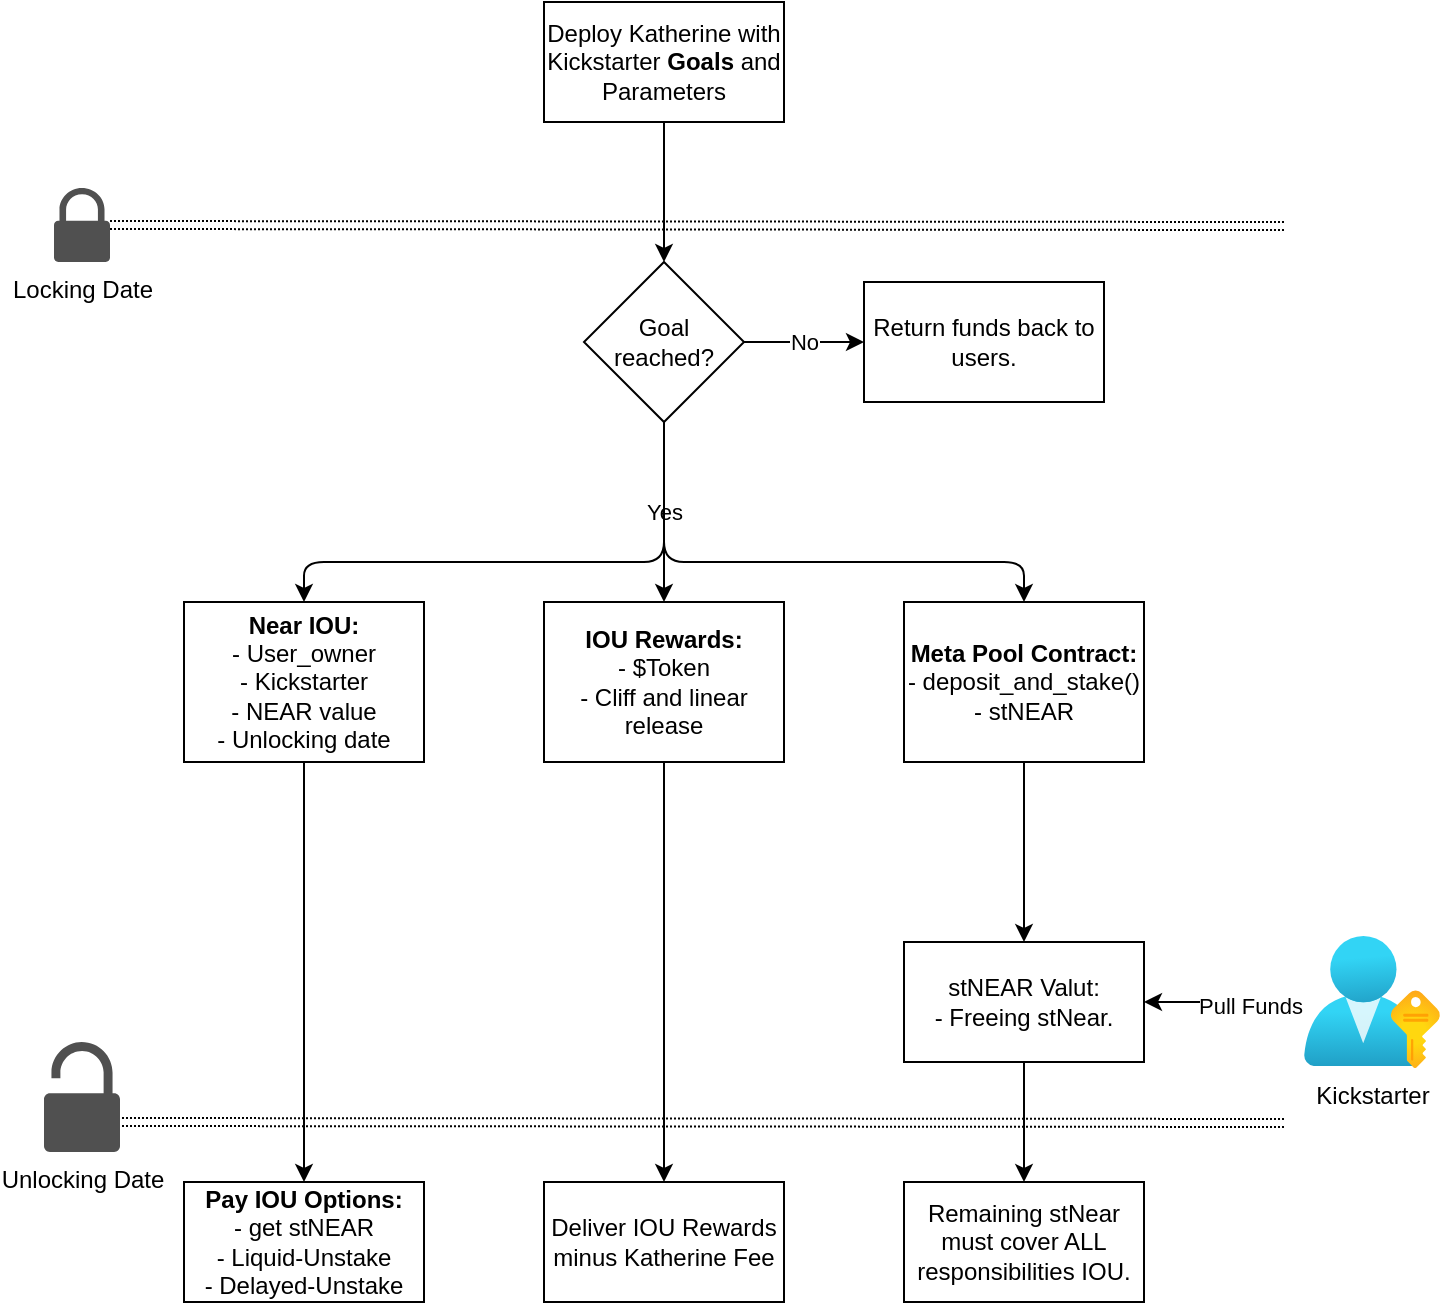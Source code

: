 <mxfile>
    <diagram id="bX7EOOADEytLh77N1e9f" name="Page-1">
        <mxGraphModel dx="1058" dy="679" grid="1" gridSize="10" guides="1" tooltips="1" connect="1" arrows="1" fold="1" page="1" pageScale="1" pageWidth="850" pageHeight="1100" math="0" shadow="0">
            <root>
                <mxCell id="0"/>
                <mxCell id="1" parent="0"/>
                <mxCell id="7" value="" style="edgeStyle=none;html=1;" edge="1" parent="1" source="3" target="6">
                    <mxGeometry relative="1" as="geometry"/>
                </mxCell>
                <mxCell id="3" value="Deploy Katherine with Kickstarter &lt;b&gt;Goals&lt;/b&gt; and Parameters" style="whiteSpace=wrap;html=1;" vertex="1" parent="1">
                    <mxGeometry x="320" y="40" width="120" height="60" as="geometry"/>
                </mxCell>
                <mxCell id="9" value="No" style="edgeStyle=none;html=1;" edge="1" parent="1" source="6" target="8">
                    <mxGeometry relative="1" as="geometry"/>
                </mxCell>
                <mxCell id="11" value="Yes" style="edgeStyle=none;html=1;" edge="1" parent="1" source="6" target="10">
                    <mxGeometry relative="1" as="geometry"/>
                </mxCell>
                <mxCell id="13" value="" style="edgeStyle=none;html=1;entryX=0.5;entryY=0;entryDx=0;entryDy=0;" edge="1" parent="1" source="6" target="12">
                    <mxGeometry relative="1" as="geometry">
                        <mxPoint x="200" y="290" as="targetPoint"/>
                        <Array as="points">
                            <mxPoint x="380" y="320"/>
                            <mxPoint x="200" y="320"/>
                        </Array>
                    </mxGeometry>
                </mxCell>
                <mxCell id="15" value="" style="edgeStyle=none;html=1;entryX=0.5;entryY=0;entryDx=0;entryDy=0;" edge="1" parent="1" source="6" target="14">
                    <mxGeometry relative="1" as="geometry">
                        <Array as="points">
                            <mxPoint x="380" y="320"/>
                            <mxPoint x="560" y="320"/>
                        </Array>
                    </mxGeometry>
                </mxCell>
                <mxCell id="6" value="Goal reached?" style="rhombus;whiteSpace=wrap;html=1;" vertex="1" parent="1">
                    <mxGeometry x="340" y="170" width="80" height="80" as="geometry"/>
                </mxCell>
                <mxCell id="8" value="Return funds back to users." style="whiteSpace=wrap;html=1;" vertex="1" parent="1">
                    <mxGeometry x="480" y="180" width="120" height="60" as="geometry"/>
                </mxCell>
                <mxCell id="32" value="" style="edgeStyle=none;html=1;" edge="1" parent="1" source="10" target="31">
                    <mxGeometry relative="1" as="geometry"/>
                </mxCell>
                <mxCell id="10" value="&lt;b&gt;IOU Rewards:&lt;/b&gt;&lt;br&gt;- $Token&lt;br&gt;- Cliff and linear release" style="whiteSpace=wrap;html=1;" vertex="1" parent="1">
                    <mxGeometry x="320" y="340" width="120" height="80" as="geometry"/>
                </mxCell>
                <mxCell id="30" value="" style="edgeStyle=none;html=1;" edge="1" parent="1" source="12" target="29">
                    <mxGeometry relative="1" as="geometry"/>
                </mxCell>
                <mxCell id="12" value="&lt;b&gt;Near IOU:&lt;/b&gt;&lt;br&gt;- User_owner&lt;br&gt;- Kickstarter&lt;br&gt;- NEAR value&lt;br&gt;- Unlocking date" style="whiteSpace=wrap;html=1;" vertex="1" parent="1">
                    <mxGeometry x="140" y="340" width="120" height="80" as="geometry"/>
                </mxCell>
                <mxCell id="17" value="" style="edgeStyle=none;html=1;" edge="1" parent="1" source="14" target="16">
                    <mxGeometry relative="1" as="geometry"/>
                </mxCell>
                <mxCell id="14" value="&lt;b&gt;Meta Pool Contract:&lt;br&gt;&lt;/b&gt;- deposit_and_stake()&lt;br&gt;- stNEAR" style="whiteSpace=wrap;html=1;" vertex="1" parent="1">
                    <mxGeometry x="500" y="340" width="120" height="80" as="geometry"/>
                </mxCell>
                <mxCell id="34" value="" style="edgeStyle=none;html=1;" edge="1" parent="1" source="16" target="33">
                    <mxGeometry relative="1" as="geometry"/>
                </mxCell>
                <mxCell id="16" value="stNEAR Valut:&lt;br&gt;- Freeing stNear.&lt;br&gt;" style="whiteSpace=wrap;html=1;" vertex="1" parent="1">
                    <mxGeometry x="500" y="510" width="120" height="60" as="geometry"/>
                </mxCell>
                <mxCell id="22" value="" style="edgeStyle=none;html=1;" edge="1" parent="1" source="18" target="16">
                    <mxGeometry relative="1" as="geometry"/>
                </mxCell>
                <mxCell id="23" value="Pull Funds" style="edgeLabel;html=1;align=center;verticalAlign=middle;resizable=0;points=[];" vertex="1" connectable="0" parent="22">
                    <mxGeometry x="-0.327" y="2" relative="1" as="geometry">
                        <mxPoint as="offset"/>
                    </mxGeometry>
                </mxCell>
                <mxCell id="18" value="Kickstarter" style="aspect=fixed;html=1;points=[];align=center;image;fontSize=12;image=img/lib/azure2/azure_stack/User_Subscriptions.svg;" vertex="1" parent="1">
                    <mxGeometry x="700" y="507" width="68" height="66" as="geometry"/>
                </mxCell>
                <mxCell id="27" value="" style="edgeStyle=none;html=1;dashed=1;dashPattern=1 1;shape=link;" edge="1" parent="1" source="25">
                    <mxGeometry relative="1" as="geometry">
                        <mxPoint x="690" y="152" as="targetPoint"/>
                    </mxGeometry>
                </mxCell>
                <mxCell id="25" value="Locking Date" style="sketch=0;pointerEvents=1;shadow=0;dashed=0;html=1;strokeColor=none;fillColor=#505050;labelPosition=center;verticalLabelPosition=bottom;verticalAlign=top;outlineConnect=0;align=center;shape=mxgraph.office.security.lock_protected;" vertex="1" parent="1">
                    <mxGeometry x="75" y="133" width="28" height="37" as="geometry"/>
                </mxCell>
                <mxCell id="28" value="" style="edgeStyle=none;html=1;dashed=1;dashPattern=1 1;shape=link;" edge="1" parent="1">
                    <mxGeometry relative="1" as="geometry">
                        <mxPoint x="103" y="600.002" as="sourcePoint"/>
                        <mxPoint x="690" y="600.49" as="targetPoint"/>
                    </mxGeometry>
                </mxCell>
                <mxCell id="24" value="Unlocking Date" style="sketch=0;pointerEvents=1;shadow=0;dashed=0;html=1;strokeColor=none;fillColor=#505050;labelPosition=center;verticalLabelPosition=bottom;verticalAlign=top;outlineConnect=0;align=center;shape=mxgraph.office.security.lock_unprotected;" vertex="1" parent="1">
                    <mxGeometry x="70" y="560" width="38" height="55" as="geometry"/>
                </mxCell>
                <mxCell id="29" value="&lt;b&gt;Pay IOU Options:&lt;br&gt;&lt;/b&gt;- get stNEAR&lt;br&gt;- Liquid-Unstake&lt;br&gt;- Delayed-Unstake" style="whiteSpace=wrap;html=1;" vertex="1" parent="1">
                    <mxGeometry x="140" y="630" width="120" height="60" as="geometry"/>
                </mxCell>
                <mxCell id="31" value="Deliver IOU Rewards minus Katherine Fee" style="whiteSpace=wrap;html=1;" vertex="1" parent="1">
                    <mxGeometry x="320" y="630" width="120" height="60" as="geometry"/>
                </mxCell>
                <mxCell id="33" value="Remaining stNear must cover ALL responsibilities IOU." style="whiteSpace=wrap;html=1;" vertex="1" parent="1">
                    <mxGeometry x="500" y="630" width="120" height="60" as="geometry"/>
                </mxCell>
            </root>
        </mxGraphModel>
    </diagram>
</mxfile>
